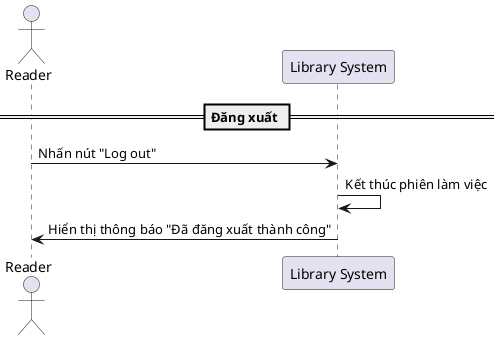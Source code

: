 @startuml
actor "Reader" as reader
participant "Library System" as system

== Đăng xuất ==
reader -> system : Nhấn nút "Log out"
system -> system : Kết thúc phiên làm việc
system -> reader : Hiển thị thông báo "Đã đăng xuất thành công"

@enduml
